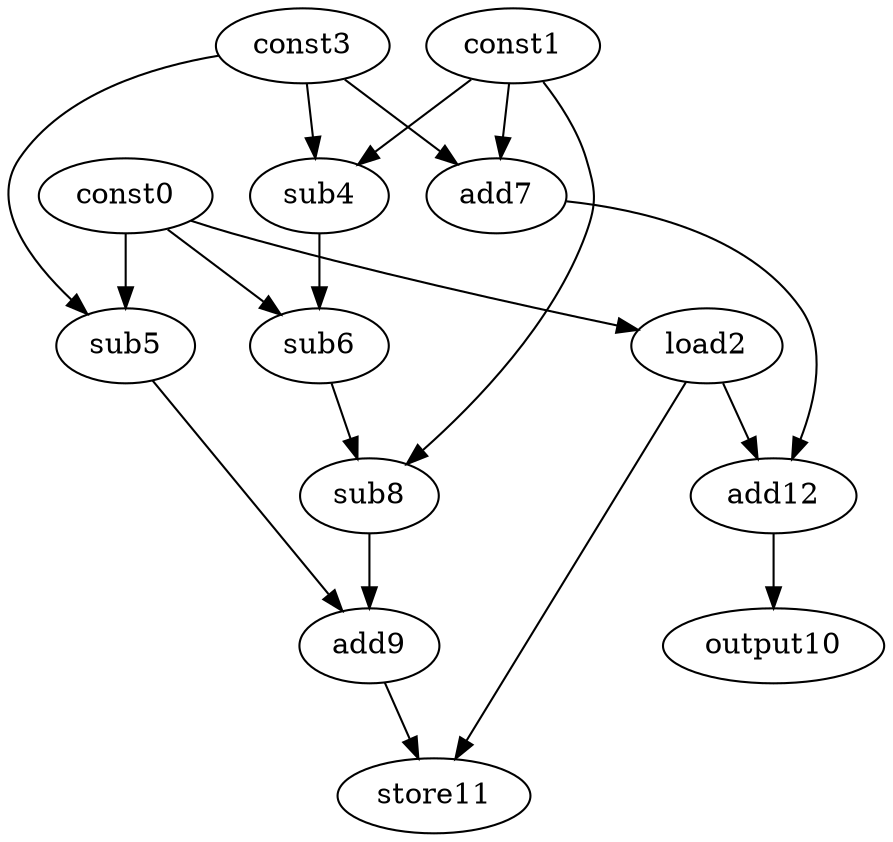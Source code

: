 digraph G { 
const0[opcode=const]; 
const1[opcode=const]; 
load2[opcode=load]; 
const3[opcode=const]; 
sub4[opcode=sub]; 
sub5[opcode=sub]; 
sub6[opcode=sub]; 
add7[opcode=add]; 
sub8[opcode=sub]; 
add9[opcode=add]; 
output10[opcode=output]; 
store11[opcode=store]; 
add12[opcode=add]; 
const0->load2[operand=0];
const1->sub4[operand=0];
const3->sub4[operand=1];
const0->sub5[operand=0];
const3->sub5[operand=1];
const1->add7[operand=0];
const3->add7[operand=1];
const0->sub6[operand=0];
sub4->sub6[operand=1];
add7->add12[operand=0];
load2->add12[operand=1];
const1->sub8[operand=0];
sub6->sub8[operand=1];
add12->output10[operand=0];
sub8->add9[operand=0];
sub5->add9[operand=1];
add9->store11[operand=0];
load2->store11[operand=1];
}
